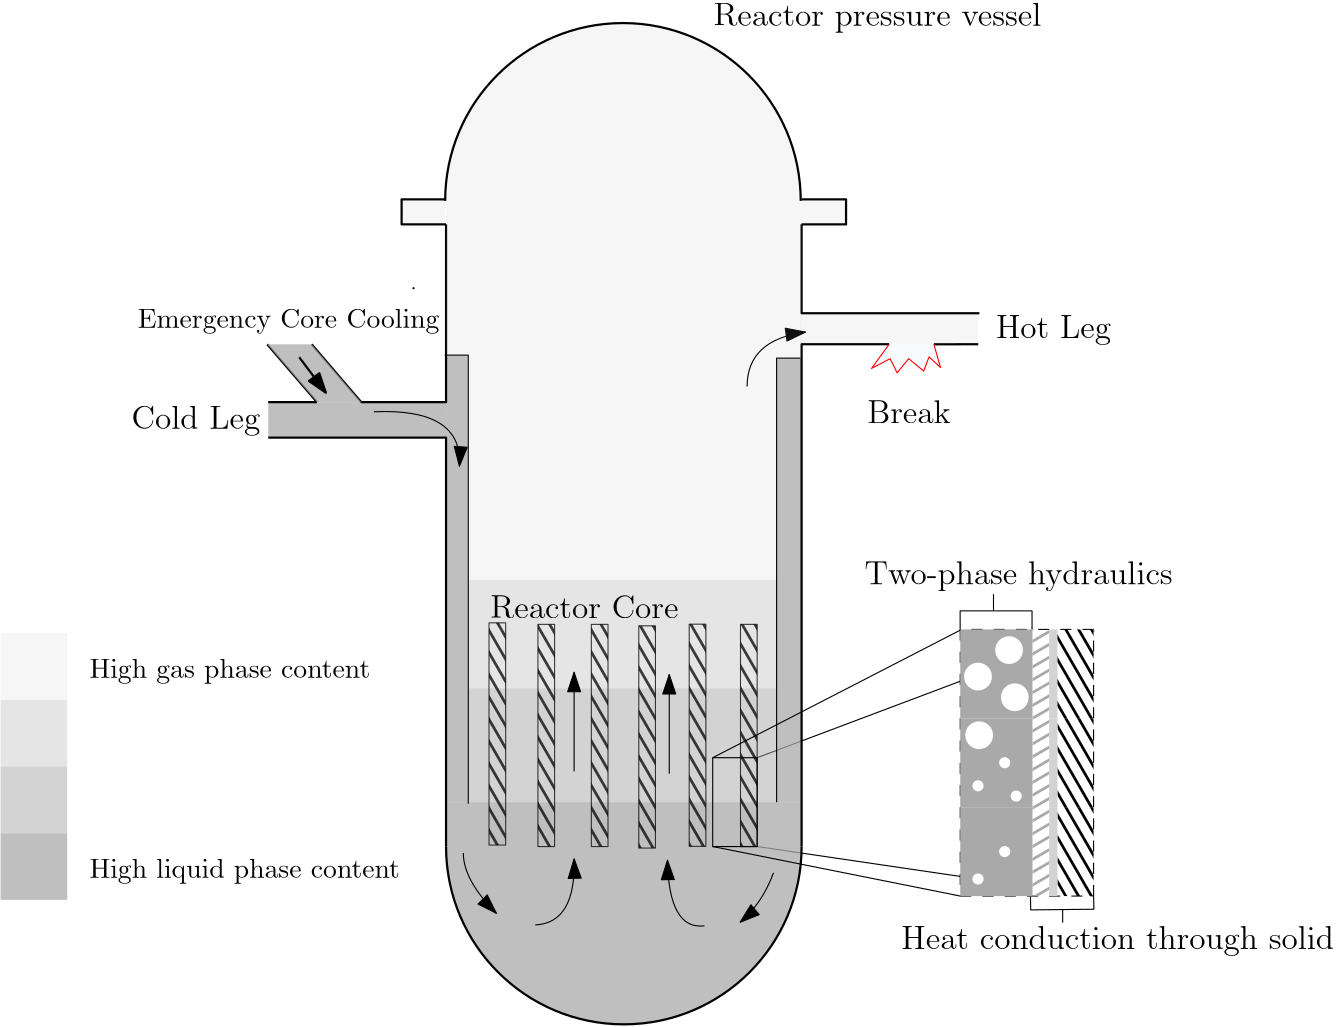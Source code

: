 <?xml version="1.0"?>
<!DOCTYPE ipe SYSTEM "ipe.dtd">
<ipe version="70206" creator="Ipe 7.2.7">
<info created="D:20170501110047" modified="D:20170502203853"/>
<ipestyle name="basic">
<symbol name="arrow/arc(spx)">
<path stroke="sym-stroke" fill="sym-stroke" pen="sym-pen">
0 0 m
-1 0.333 l
-1 -0.333 l
h
</path>
</symbol>
<symbol name="arrow/farc(spx)">
<path stroke="sym-stroke" fill="white" pen="sym-pen">
0 0 m
-1 0.333 l
-1 -0.333 l
h
</path>
</symbol>
<symbol name="arrow/ptarc(spx)">
<path stroke="sym-stroke" fill="sym-stroke" pen="sym-pen">
0 0 m
-1 0.333 l
-0.8 0 l
-1 -0.333 l
h
</path>
</symbol>
<symbol name="arrow/fptarc(spx)">
<path stroke="sym-stroke" fill="white" pen="sym-pen">
0 0 m
-1 0.333 l
-0.8 0 l
-1 -0.333 l
h
</path>
</symbol>
<symbol name="mark/circle(sx)" transformations="translations">
<path fill="sym-stroke">
0.6 0 0 0.6 0 0 e
0.4 0 0 0.4 0 0 e
</path>
</symbol>
<symbol name="mark/disk(sx)" transformations="translations">
<path fill="sym-stroke">
0.6 0 0 0.6 0 0 e
</path>
</symbol>
<symbol name="mark/fdisk(sfx)" transformations="translations">
<group>
<path fill="sym-fill">
0.5 0 0 0.5 0 0 e
</path>
<path fill="sym-stroke" fillrule="eofill">
0.6 0 0 0.6 0 0 e
0.4 0 0 0.4 0 0 e
</path>
</group>
</symbol>
<symbol name="mark/box(sx)" transformations="translations">
<path fill="sym-stroke" fillrule="eofill">
-0.6 -0.6 m
0.6 -0.6 l
0.6 0.6 l
-0.6 0.6 l
h
-0.4 -0.4 m
0.4 -0.4 l
0.4 0.4 l
-0.4 0.4 l
h
</path>
</symbol>
<symbol name="mark/square(sx)" transformations="translations">
<path fill="sym-stroke">
-0.6 -0.6 m
0.6 -0.6 l
0.6 0.6 l
-0.6 0.6 l
h
</path>
</symbol>
<symbol name="mark/fsquare(sfx)" transformations="translations">
<group>
<path fill="sym-fill">
-0.5 -0.5 m
0.5 -0.5 l
0.5 0.5 l
-0.5 0.5 l
h
</path>
<path fill="sym-stroke" fillrule="eofill">
-0.6 -0.6 m
0.6 -0.6 l
0.6 0.6 l
-0.6 0.6 l
h
-0.4 -0.4 m
0.4 -0.4 l
0.4 0.4 l
-0.4 0.4 l
h
</path>
</group>
</symbol>
<symbol name="mark/cross(sx)" transformations="translations">
<group>
<path fill="sym-stroke">
-0.43 -0.57 m
0.57 0.43 l
0.43 0.57 l
-0.57 -0.43 l
h
</path>
<path fill="sym-stroke">
-0.43 0.57 m
0.57 -0.43 l
0.43 -0.57 l
-0.57 0.43 l
h
</path>
</group>
</symbol>
<symbol name="arrow/fnormal(spx)">
<path stroke="sym-stroke" fill="white" pen="sym-pen">
0 0 m
-1 0.333 l
-1 -0.333 l
h
</path>
</symbol>
<symbol name="arrow/pointed(spx)">
<path stroke="sym-stroke" fill="sym-stroke" pen="sym-pen">
0 0 m
-1 0.333 l
-0.8 0 l
-1 -0.333 l
h
</path>
</symbol>
<symbol name="arrow/fpointed(spx)">
<path stroke="sym-stroke" fill="white" pen="sym-pen">
0 0 m
-1 0.333 l
-0.8 0 l
-1 -0.333 l
h
</path>
</symbol>
<symbol name="arrow/linear(spx)">
<path stroke="sym-stroke" pen="sym-pen">
-1 0.333 m
0 0 l
-1 -0.333 l
</path>
</symbol>
<symbol name="arrow/fdouble(spx)">
<path stroke="sym-stroke" fill="white" pen="sym-pen">
0 0 m
-1 0.333 l
-1 -0.333 l
h
-1 0 m
-2 0.333 l
-2 -0.333 l
h
</path>
</symbol>
<symbol name="arrow/double(spx)">
<path stroke="sym-stroke" fill="sym-stroke" pen="sym-pen">
0 0 m
-1 0.333 l
-1 -0.333 l
h
-1 0 m
-2 0.333 l
-2 -0.333 l
h
</path>
</symbol>
<pen name="heavier" value="0.8"/>
<pen name="fat" value="1.2"/>
<pen name="ultrafat" value="2"/>
<symbolsize name="large" value="5"/>
<symbolsize name="small" value="2"/>
<symbolsize name="tiny" value="1.1"/>
<arrowsize name="large" value="10"/>
<arrowsize name="small" value="5"/>
<arrowsize name="tiny" value="3"/>
<color name="red" value="1 0 0"/>
<color name="green" value="0 1 0"/>
<color name="blue" value="0 0 1"/>
<color name="yellow" value="1 1 0"/>
<color name="orange" value="1 0.647 0"/>
<color name="gold" value="1 0.843 0"/>
<color name="purple" value="0.627 0.125 0.941"/>
<color name="gray" value="0.745"/>
<color name="brown" value="0.647 0.165 0.165"/>
<color name="navy" value="0 0 0.502"/>
<color name="pink" value="1 0.753 0.796"/>
<color name="seagreen" value="0.18 0.545 0.341"/>
<color name="turquoise" value="0.251 0.878 0.816"/>
<color name="violet" value="0.933 0.51 0.933"/>
<color name="darkblue" value="0 0 0.545"/>
<color name="darkcyan" value="0 0.545 0.545"/>
<color name="darkgray" value="0.663"/>
<color name="darkgreen" value="0 0.392 0"/>
<color name="darkmagenta" value="0.545 0 0.545"/>
<color name="darkorange" value="1 0.549 0"/>
<color name="darkred" value="0.545 0 0"/>
<color name="lightblue" value="0.678 0.847 0.902"/>
<color name="lightcyan" value="0.878 1 1"/>
<color name="lightgray" value="0.827"/>
<color name="lightgreen" value="0.565 0.933 0.565"/>
<color name="lightyellow" value="1 1 0.878"/>
<dashstyle name="dashed" value="[4] 0"/>
<dashstyle name="dotted" value="[1 3] 0"/>
<dashstyle name="dash dotted" value="[4 2 1 2] 0"/>
<dashstyle name="dash dot dotted" value="[4 2 1 2 1 2] 0"/>
<textsize name="large" value="\large"/>
<textsize name="Large" value="\Large"/>
<textsize name="LARGE" value="\LARGE"/>
<textsize name="huge" value="\huge"/>
<textsize name="Huge" value="\Huge"/>
<textsize name="small" value="\small"/>
<textsize name="footnote" value="\footnotesize"/>
<textsize name="tiny" value="\tiny"/>
<textstyle name="center" begin="\begin{center}" end="\end{center}"/>
<textstyle name="itemize" begin="\begin{itemize}" end="\end{itemize}"/>
<textstyle name="item" begin="\begin{itemize}\item{}" end="\end{itemize}"/>
<gridsize name="4 pts" value="4"/>
<gridsize name="8 pts (~3 mm)" value="8"/>
<gridsize name="16 pts (~6 mm)" value="16"/>
<gridsize name="32 pts (~12 mm)" value="32"/>
<gridsize name="10 pts (~3.5 mm)" value="10"/>
<gridsize name="20 pts (~7 mm)" value="20"/>
<gridsize name="14 pts (~5 mm)" value="14"/>
<gridsize name="28 pts (~10 mm)" value="28"/>
<gridsize name="56 pts (~20 mm)" value="56"/>
<anglesize name="90 deg" value="90"/>
<anglesize name="60 deg" value="60"/>
<anglesize name="45 deg" value="45"/>
<anglesize name="30 deg" value="30"/>
<anglesize name="22.5 deg" value="22.5"/>
<opacity name="10%" value="0.1"/>
<opacity name="30%" value="0.3"/>
<opacity name="50%" value="0.5"/>
<opacity name="75%" value="0.75"/>
<tiling name="falling" angle="-60" step="4" width="1"/>
<tiling name="rising" angle="30" step="4" width="1"/>
</ipestyle>
<page>
<layer name="alpha"/>
<view layers="alpha" active="alpha"/>
<path layer="alpha" matrix="0.54067 0 0 0.556874 174.618 181.357" stroke="black">
240 384 m
464 352 l
</path>
<path matrix="0.541845 0 0 1.4278 174.336 -212.458" stroke="black">
240 448 m
464 480 l
</path>
<path matrix="0.6 0 0 0.75 147.089 113.376" stroke="black" fill="white" dash="dashed">
384 480 m
384 352 l
464 352 l
464 480 l
h
</path>
<path matrix="1 0 0 1 128.379 -116.804" fill="darkgray" opacity="75%">
192 512 m
64 0 0 -64 128 512 64 512 a
64 528 m
64 512 l
192 512 l
192 528 l
192 528 l
192 528 l
h
</path>
<path matrix="1.14518 0 0 0.993308 91.0691 2.75203" fill="darkgray" opacity="75%">
192.379 572.126 m
192.379 411.196 l
200.238 411.196 l
200.238 572.126 l
h
</path>
<path fill="darkgray" opacity="75%">
192.379 572.126 m
192.379 411.196 l
200.238 411.196 l
200.238 572.126 l
h
</path>
<path matrix="0.8685 0 0 1 89.0705 11.1963" fill="darkgray" opacity="30%">
128 480 m
128 440.982 l
256.492 440.982 l
256.492 480 l
h
</path>
<path fill="darkgray" opacity="75%">
192.379 555.196 m
192.379 542.412 l
128.379 542.412 l
128.379 555.196 l
h
</path>
<path matrix="1 0 0 1 -0.414063 0" fill="darkgray" opacity="10%">
320.379 587.196 m
320.379 576.045 l
384.379 576.045 l
384.379 587.196 l
h
</path>
<path matrix="1 0 0 1 64.3785 43.1963" fill="darkgray" opacity="10%">
255.682 584.462 m
64 0 0 64 191.682 584.462 127.682 584.462 a
128 576 m
112 576 l
112 585 l
128 585 l
256 576 m
272 576 l
272 585 l
256 585 l
127.682 584.462 m
127.682 576 l
256 576 l
256 584.462 l
h
</path>
<path matrix="1 0 0 1 128.06 51.658" stroke="black" pen="heavier">
192 576 m
64 0 0 64 128 576 64 576 a
</path>
<path matrix="0.864957 0 0 3.28054 89.5239 -955.462" fill="darkgray" opacity="10%">
128 480 m
128 440.982 l
256.492 440.982 l
256.492 480 l
h
</path>
<path matrix="0.868282 0 0 0.853791 89.0983 69.6797" fill="darkgray" opacity="50%">
128 448 m
128 400 l
256 400 l
256 448 l
h
</path>
<path matrix="1 0 0 1 128.379 -116.804" stroke="black" pen="heavier">
192 512 m
64 0 0 -64 128 512 64 512 a
</path>
<path matrix="1 0 0 1.15012 64.3785 -46.4504" stroke="black" pen="heavier">
128 384 m
128 512 l
128 512 l
64 512 l
</path>
<path matrix="0.492548 0 0 1.41288 194.286 -147.349" stroke="black" pen="heavier">
256 384 m
256 512 l
320 512 l
</path>
<path matrix="0.477207 0 0 2 131.296 -532.804" stroke="black" pen="heavier">
64 544 m
128 544 l
128 576 l
</path>
<path matrix="1 0 0 1 64.3785 43.1963" stroke="black" pen="heavier">
320 544 m
256 544 l
256 576 l
</path>
<path matrix="1 0 0 1 64.3785 43.1963" stroke="black" pen="heavier">
128 576 m
112 576 l
112 585 l
128 585 l
</path>
<path matrix="1 0 0 1 64.3785 11.1963" stroke="black" pen="heavier" cap="1">
116.28 585.002 m
116.28 585.002 l
</path>
<path matrix="1 0 0 1 208.379 43.1963" stroke="black" pen="heavier">
112 576 m
128 576 l
128 585 l
112 585 l
</path>
<path matrix="1 0 0 1 65.4551 11.1963" stroke="0" fill="black" opacity="75%" tiling="falling">
160 464 m
160 384 l
166 384 l
166 464 l
h
</path>
<path matrix="1 0 0 1 84.6848 11.1963" stroke="0" fill="black" opacity="75%" tiling="falling">
160 464 m
160 384 l
166 384 l
166 464 l
h
</path>
<path matrix="1 0 0 1 101.761 10.658" stroke="0" fill="black" opacity="75%" tiling="falling">
160 464 m
160 384 l
166 384 l
166 464 l
h
</path>
<path matrix="1 0 0 1 119.914 11.2671" stroke="0" fill="black" opacity="75%" tiling="falling">
160 464 m
160 384 l
166 384 l
166 464 l
h
</path>
<path matrix="1 0 0 1 47.8402 11.7345" stroke="0" fill="black" opacity="75%" tiling="falling">
160 464 m
160 384 l
166 384 l
166 464 l
h
</path>
<path matrix="1 0 0 1 64.3785 11.1963" stroke="0" fill="black" opacity="75%" tiling="falling">
240 464 m
240 384 l
234 384 l
234 464 l
h
</path>
<path matrix="1 0 0 1 64.3785 11.1963" stroke="black">
127.5 560.93 m
136 560.93 l
136 399.445 l
</path>
<path matrix="1 0 0 1 -22.5114 9.3763" fill="lightgray">
432 464 m
432 432 l
435 432 l
435 464 l
h
</path>
<path matrix="1 0 0 1 -22.5114 9.3763" fill="black" tiling="falling">
435 464 m
435 432 l
448 432 l
448 464 l
h
</path>
<path matrix="1 0 0 1 -12.5114 9.3763" fill="darkgray" tiling="rising">
416 464 m
416 432 l
422 432 l
422 464 l
h
</path>
<path matrix="1 0 0 1 -22.5114 9.3763" fill="darkgray">
400 464 m
400 432 l
426 432 l
426 464 l
h
</path>
<path matrix="1 0 0 1 -22.5114 9.3763" fill="darkgray">
400 432 m
400 400 l
426 400 l
426 432 l
h
</path>
<path matrix="1 0 0 1 -22.5114 9.3763" fill="darkgray">
400 400 m
400 368 l
426 368 l
426 400 l
h
</path>
<path matrix="1 0 0 1 -22.5114 9.3763" fill="1">
2 0 0 2 416 384 e
</path>
<path matrix="1 0 0 1 -22.5114 41.3763" fill="1">
2 0 0 2 416 384 e
</path>
<path matrix="1 0 0 1 -32.1154 33.064" fill="1">
2 0 0 2 416 384 e
</path>
<path matrix="1 0 0 1 -32.1154 -0.475133" fill="1">
2 0 0 2 416 384 e
</path>
<path matrix="1 0 0 1 -31.7013 51.2827" fill="1">
5 0 0 5 416 384 e
</path>
<path matrix="1 0 0 1 -32.1153 72.4003" fill="1">
5 0 0 5 416 384 e
</path>
<path matrix="1 0 0 1 -18.8653 64.9471" fill="1">
5 0 0 5 416 384 e
</path>
<path matrix="1 0 0 1 -20.9356 81.9237" fill="1">
5 0 0 5 416 384 e
</path>
<path matrix="1 0 0 1 -18.3708 29.3685" fill="1">
2 0 0 2 416 384 e
</path>
<path matrix="1 0 0 1 -22.5114 -22.6237" fill="black" tiling="falling">
435 464 m
435 432 l
448 432 l
448 464 l
h
</path>
<path matrix="1 0 0 1 -22.5114 -54.6237" fill="black" tiling="falling">
435 464 m
435 432 l
448 432 l
448 464 l
h
</path>
<path matrix="1 0 0 1 -22.5114 -22.6237" fill="lightgray">
432 464 m
432 432 l
435 432 l
435 464 l
h
</path>
<path matrix="1 0 0 1 -22.5114 -54.6237" fill="lightgray">
432 464 m
432 432 l
435 432 l
435 464 l
h
</path>
<path matrix="1 0 0 1 -12.5114 -54.6237" fill="darkgray" tiling="rising">
416 464 m
416 432 l
422 432 l
422 464 l
h
</path>
<path matrix="1 0 0 1 -12.5114 -22.6237" fill="darkgray" tiling="rising">
416 464 m
416 432 l
422 432 l
422 464 l
h
</path>
<path matrix="1 0 0 0.5 64.3785 203.196" stroke="black">
224 448 m
224 384 l
240 384 l
240 448 l
h
</path>
<path matrix="0.556938 0 0 0.556874 163.624 181.357" stroke="black">
224 384 m
384 352 l
</path>
<path matrix="0.556938 0 0 1.43478 163.624 -215.587" stroke="black">
224 448 m
384 480 l
</path>
<text matrix="1 0 0 1 -136.993 73.5963" transformations="translations" pos="480 416" stroke="black" type="label" width="111.012" height="8.307" depth="2.32" valign="baseline" size="large">Two-phase hydraulics</text>
<text matrix="0.994039 0 0 1.00766 -89.0574 -28.6506" transformations="translations" pos="448 384" stroke="black" type="label" width="155.815" height="8.307" depth="2.32" valign="baseline" size="large">Heat conduction through solid</text>
<path matrix="1.13193 0 0 0.518174 -79.2737 228.085" stroke="black">
403.489 473.376 m
403.489 486.257 l
426.358 486.257 l
426.358 473.376 l
</path>
<path matrix="0.455615 0 0 0.643606 200.784 167.255" stroke="black">
414.108 486.257 m
414.108 495.322 l
</path>
<path matrix="-11.5414 0 0 0.609907 4919.45 148.183" stroke="black">
390.341 367.795 m
390.342 360.078 l
</path>
<path matrix="-0.994161 -0.0106271 0.00762643 -0.365905 823.021 554.852" stroke="black">
403.489 473.376 m
403.489 486.257 l
426.358 486.257 l
426.358 473.376 l
</path>
<path matrix="1 0 0 1 64.3785 11.1963" stroke="black">
255.5 559.853 m
247 559.853 l
247 399.983 l
</path>
<text matrix="1 0 0 1 69.4384 85.5868" transformations="translations" pos="138.864 391.8" stroke="black" type="label" width="67.795" height="8.169" depth="0" valign="baseline" size="large">Reactor Core</text>
<text matrix="1 0 0 1 -158.147 107.764" transformations="translations" pos="446.762 582.89" stroke="black" type="label" width="118.131" height="8.307" depth="2.32" valign="baseline" size="large">Reactor pressure vessel</text>
<text matrix="1 0 0 1 -373.46 -29.2287" transformations="translations" pos="452.61 574.812" stroke="black" type="label" width="46.334" height="8.307" depth="2.32" valign="baseline" size="large">Cold Leg</text>
<text matrix="1 0 0 1 -60.1799 -62.2792" transformations="translations" pos="450.51 640.59" stroke="black" type="label" width="41.452" height="8.174" depth="2.32" valign="baseline" size="large">Hot Leg</text>
<path matrix="1 0 0 1 8.3972 2.79907" stroke="black" arrow="normal/normal">
158.008 548.921 m
190.197 550.321
188.798 529.328 c
</path>
<path stroke="black" arrow="normal/normal">
198.594 392.873 m
198.594 383.076
210.49 371.18 c
</path>
<path stroke="black" arrow="normal/normal">
238.481 422.263 m
238.481 457.951 l
</path>
<path stroke="black" arrow="normal/normal">
300.76 560.817 m
300.76 577.611
321.753 580.41 c
</path>
<path stroke="black" arrow="normal/normal">
224.486 366.982 m
239.181 367.681
238.481 390.774 c
</path>
<path fill="darkgray" opacity="10%">
192.379 619.196 m
192.379 572.126 l
200.238 572.126 l
200.238 619.196 l
h
</path>
<path matrix="1.14518 0 0 1.02288 91.0691 -14.1669" fill="darkgray" opacity="10%">
192.379 619.196 m
192.379 572.126 l
200.238 572.126 l
200.238 619.196 l
h
</path>
<path matrix="1 0 0 1 34.2491 -0.82788" stroke="black" arrow="normal/normal">
238.481 422.263 m
238.481 457.951 l
</path>
<path matrix="0.00491511 -1.71503 0.557182 0.0151289 66.5111 769.75" stroke="black" rarrow="normal/normal">
224.486 366.982 m
239.181 367.681
238.481 390.774 c
</path>
<path stroke="black" arrow="normal/normal">
310.267 385.764 m
306.127 374.584
298.259 367.959 c
</path>
<path stroke="black" pen="heavier">
368 576 m
383.964 576.045 l
</path>
<path fill="lightblue" opacity="10%">
351.902 576.045 m
345.542 567.33 l
352.231 570.834 l
354.779 565.738 l
358.92 570.834 l
364.334 566.375 l
366.245 571.471 l
370.386 567.649 l
368 576 l
368 576 l
</path>
<path stroke="red">
351.902 576.045 m
345.542 567.33 l
352.231 570.834 l
354.779 565.738 l
358.92 570.834 l
364.334 566.375 l
366.245 571.471 l
370.386 567.649 l
368 576 l
368 576 l
</path>
<text matrix="1 0 0 1 3.47869 -9.60346" transformations="translations" pos="340.494 557.211" stroke="black" type="label" width="30.076" height="8.302" depth="0" valign="baseline" size="large">Break</text>
<path stroke="black" pen="heavier">
128 576 m
145.906 555.196 l
</path>
<path stroke="black" pen="heavier">
144 576 m
161.837 555.196 l
</path>
<path stroke="black" pen="heavier">
145.906 555.196 m
128.379 555.196 l
</path>
<path fill="darkgray" opacity="75%">
128 576 m
144 576 l
161.837 555.196 l
145.906 555.196 l
128 576 l
</path>
<text matrix="1 0 0 1 -30.6345 -26.0137" transformations="translations" pos="112 608" stroke="black" type="label" width="108.676" height="6.926" depth="1.93" valign="baseline">Emergency Core Cooling</text>
<path stroke="black" pen="heavier" arrow="normal/normal">
139.534 571.34 m
149.093 558.596 l
</path>
<path matrix="1 0 0 1 -32 32" fill="darkgray" opacity="30%">
64 416 m
64 392 l
88 392 l
88 416 l
h
</path>
<path matrix="1 0 0 1 -32 32" fill="darkgray" opacity="50%">
64 392 m
64 368 l
88 368 l
88 392 l
h
</path>
<path matrix="1 0 0 1 -32 32" fill="darkgray" opacity="75%">
64 368 m
64 344 l
88 344 l
88 368 l
h
</path>
<path matrix="1 0 0 1 -32 32" fill="darkgray" opacity="10%">
64 440 m
64 416 l
88 416 l
88 440 l
h
</path>
<text matrix="1 0 0 1 -72 16" transformations="translations" pos="136 368" stroke="black" type="label" width="111.859" height="6.926" depth="1.93" valign="baseline">High liquid phase content</text>
<text matrix="1 0 0 1 -40 24" transformations="translations" pos="104 432" stroke="black" type="label" width="101.121" height="6.926" depth="1.93" valign="baseline">High gas phase content</text>
</page>
</ipe>

